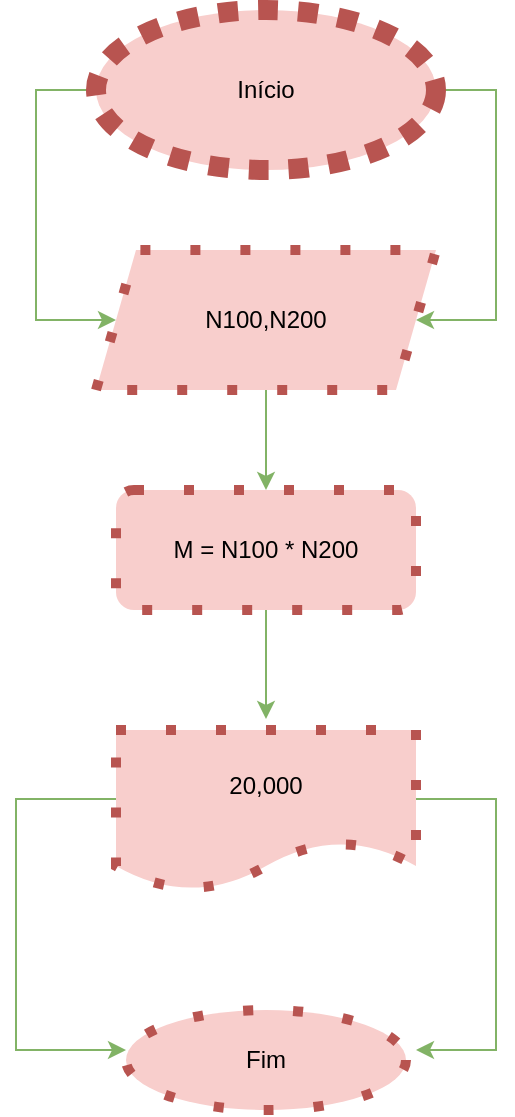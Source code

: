<mxfile version="14.4.3" type="device" pages="3"><diagram id="WD6ExK_qeLQvid88opqE" name="Multiplicação"><mxGraphModel dx="852" dy="494" grid="1" gridSize="10" guides="1" tooltips="1" connect="1" arrows="1" fold="1" page="1" pageScale="1" pageWidth="827" pageHeight="1169" math="0" shadow="0"><root><mxCell id="0"/><mxCell id="1" parent="0"/><mxCell id="Z71S1qSXHM8fUfga2Xhj-5" style="edgeStyle=orthogonalEdgeStyle;rounded=0;orthogonalLoop=1;jettySize=auto;html=1;fillColor=#d5e8d4;strokeColor=#82b366;" parent="1" source="Z71S1qSXHM8fUfga2Xhj-1" target="Z71S1qSXHM8fUfga2Xhj-6" edge="1"><mxGeometry relative="1" as="geometry"><mxPoint x="405" y="400" as="targetPoint"/><Array as="points"><mxPoint x="290" y="270"/><mxPoint x="290" y="385"/></Array></mxGeometry></mxCell><mxCell id="WXWMU3yi--025JNhiJab-1" style="edgeStyle=orthogonalEdgeStyle;rounded=0;orthogonalLoop=1;jettySize=auto;html=1;entryX=1;entryY=0.5;entryDx=0;entryDy=0;fillColor=#d5e8d4;strokeColor=#82b366;" parent="1" source="Z71S1qSXHM8fUfga2Xhj-1" target="Z71S1qSXHM8fUfga2Xhj-6" edge="1"><mxGeometry relative="1" as="geometry"><mxPoint x="600" y="390" as="targetPoint"/><Array as="points"><mxPoint x="520" y="270"/><mxPoint x="520" y="385"/></Array></mxGeometry></mxCell><mxCell id="Z71S1qSXHM8fUfga2Xhj-1" value="Início" style="ellipse;whiteSpace=wrap;html=1;fillColor=#f8cecc;strokeColor=#b85450;dashed=1;dashPattern=1 1;strokeWidth=10;" parent="1" vertex="1"><mxGeometry x="320" y="230" width="170" height="80" as="geometry"/></mxCell><mxCell id="Z71S1qSXHM8fUfga2Xhj-7" style="edgeStyle=orthogonalEdgeStyle;rounded=0;orthogonalLoop=1;jettySize=auto;html=1;exitX=0.5;exitY=1;exitDx=0;exitDy=0;fillColor=#d5e8d4;strokeColor=#82b366;" parent="1" source="Z71S1qSXHM8fUfga2Xhj-6" target="Z71S1qSXHM8fUfga2Xhj-8" edge="1"><mxGeometry relative="1" as="geometry"><mxPoint x="405" y="460" as="targetPoint"/></mxGeometry></mxCell><mxCell id="Z71S1qSXHM8fUfga2Xhj-6" value="N100,N200" style="shape=parallelogram;perimeter=parallelogramPerimeter;whiteSpace=wrap;html=1;fixedSize=1;fillColor=#f8cecc;strokeColor=#b85450;dashed=1;dashPattern=1 4;strokeWidth=5;" parent="1" vertex="1"><mxGeometry x="320" y="350" width="170" height="70" as="geometry"/></mxCell><mxCell id="Z71S1qSXHM8fUfga2Xhj-9" style="edgeStyle=orthogonalEdgeStyle;rounded=0;orthogonalLoop=1;jettySize=auto;html=1;fillColor=#d5e8d4;strokeColor=#82b366;" parent="1" source="Z71S1qSXHM8fUfga2Xhj-8" edge="1"><mxGeometry relative="1" as="geometry"><mxPoint x="405" y="584.5" as="targetPoint"/></mxGeometry></mxCell><mxCell id="Z71S1qSXHM8fUfga2Xhj-8" value="M = N100 * N200" style="rounded=1;whiteSpace=wrap;html=1;fillColor=#f8cecc;strokeColor=#b85450;dashed=1;dashPattern=1 4;strokeWidth=5;" parent="1" vertex="1"><mxGeometry x="330" y="470" width="150" height="60" as="geometry"/></mxCell><mxCell id="WXWMU3yi--025JNhiJab-3" style="edgeStyle=orthogonalEdgeStyle;rounded=0;orthogonalLoop=1;jettySize=auto;html=1;fillColor=#d5e8d4;strokeColor=#82b366;" parent="1" edge="1"><mxGeometry relative="1" as="geometry"><mxPoint x="335" y="750" as="targetPoint"/><mxPoint x="330" y="624.5" as="sourcePoint"/><Array as="points"><mxPoint x="280" y="625"/><mxPoint x="280" y="750"/></Array></mxGeometry></mxCell><mxCell id="WXWMU3yi--025JNhiJab-4" style="edgeStyle=orthogonalEdgeStyle;rounded=0;orthogonalLoop=1;jettySize=auto;html=1;fillColor=#d5e8d4;strokeColor=#82b366;" parent="1" edge="1"><mxGeometry relative="1" as="geometry"><mxPoint x="480" y="750" as="targetPoint"/><mxPoint x="480" y="624.5" as="sourcePoint"/><Array as="points"><mxPoint x="520" y="625"/><mxPoint x="520" y="750"/></Array></mxGeometry></mxCell><mxCell id="WXWMU3yi--025JNhiJab-5" value="20,000" style="shape=document;whiteSpace=wrap;html=1;boundedLbl=1;fillColor=#f8cecc;strokeColor=#b85450;dashed=1;dashPattern=1 4;strokeWidth=5;" parent="1" vertex="1"><mxGeometry x="330" y="590" width="150" height="80" as="geometry"/></mxCell><mxCell id="WXWMU3yi--025JNhiJab-6" value="Fim" style="ellipse;whiteSpace=wrap;html=1;dashed=1;dashPattern=1 4;strokeWidth=5;fillColor=#f8cecc;strokeColor=#b85450;" parent="1" vertex="1"><mxGeometry x="335" y="730" width="140" height="50" as="geometry"/></mxCell></root></mxGraphModel></diagram><diagram id="5CYkJ05kEWRUCGrfubSk" name="Divisão"><mxGraphModel dx="852" dy="494" grid="1" gridSize="10" guides="1" tooltips="1" connect="1" arrows="1" fold="1" page="1" pageScale="1" pageWidth="827" pageHeight="1169" math="0" shadow="0"><root><mxCell id="4XOa0MrRsTXv1BWoMb5z-0"/><mxCell id="4XOa0MrRsTXv1BWoMb5z-1" parent="4XOa0MrRsTXv1BWoMb5z-0"/><mxCell id="UxTdZVQ-PJJrOgt-qW2s-2" style="edgeStyle=orthogonalEdgeStyle;rounded=0;orthogonalLoop=1;jettySize=auto;html=1;entryX=0.5;entryY=0;entryDx=0;entryDy=0;fillColor=#e1d5e7;strokeColor=#9673a6;" edge="1" parent="4XOa0MrRsTXv1BWoMb5z-1" source="UxTdZVQ-PJJrOgt-qW2s-0" target="UxTdZVQ-PJJrOgt-qW2s-1"><mxGeometry relative="1" as="geometry"/></mxCell><mxCell id="UxTdZVQ-PJJrOgt-qW2s-0" value="Início" style="ellipse;whiteSpace=wrap;html=1;fillColor=#fff2cc;strokeColor=#d6b656;dashed=1;dashPattern=1 1;strokeWidth=6;" vertex="1" parent="4XOa0MrRsTXv1BWoMb5z-1"><mxGeometry x="340" y="20" width="120" height="50" as="geometry"/></mxCell><mxCell id="UxTdZVQ-PJJrOgt-qW2s-7" style="edgeStyle=orthogonalEdgeStyle;rounded=0;orthogonalLoop=1;jettySize=auto;html=1;entryX=0.5;entryY=0;entryDx=0;entryDy=0;fillColor=#e1d5e7;strokeColor=#9673a6;" edge="1" parent="4XOa0MrRsTXv1BWoMb5z-1" source="UxTdZVQ-PJJrOgt-qW2s-1" target="UxTdZVQ-PJJrOgt-qW2s-4"><mxGeometry relative="1" as="geometry"/></mxCell><mxCell id="UxTdZVQ-PJJrOgt-qW2s-1" value="N10 e N20" style="shape=parallelogram;perimeter=parallelogramPerimeter;whiteSpace=wrap;html=1;fixedSize=1;fillColor=#fff2cc;strokeColor=#d6b656;strokeWidth=6;" vertex="1" parent="4XOa0MrRsTXv1BWoMb5z-1"><mxGeometry x="340" y="130" width="120" height="50" as="geometry"/></mxCell><mxCell id="vtRtz96NME9tAzciu5ND-0" style="edgeStyle=orthogonalEdgeStyle;rounded=0;orthogonalLoop=1;jettySize=auto;html=1;entryX=0.5;entryY=0;entryDx=0;entryDy=0;fillColor=#e1d5e7;strokeColor=#9673a6;" edge="1" parent="4XOa0MrRsTXv1BWoMb5z-1" source="UxTdZVQ-PJJrOgt-qW2s-4" target="YeH5P4NRvmdNUihZetk9-0"><mxGeometry relative="1" as="geometry"/></mxCell><mxCell id="UxTdZVQ-PJJrOgt-qW2s-4" value="N20 = 0?" style="rhombus;whiteSpace=wrap;html=1;fillColor=#fff2cc;strokeColor=#d6b656;strokeWidth=6;" vertex="1" parent="4XOa0MrRsTXv1BWoMb5z-1"><mxGeometry x="335" y="240" width="130" height="60" as="geometry"/></mxCell><mxCell id="YeH5P4NRvmdNUihZetk9-3" style="edgeStyle=orthogonalEdgeStyle;rounded=0;orthogonalLoop=1;jettySize=auto;html=1;entryX=0.5;entryY=0;entryDx=0;entryDy=0;fillColor=#e1d5e7;strokeColor=#9673a6;" edge="1" parent="4XOa0MrRsTXv1BWoMb5z-1" source="YeH5P4NRvmdNUihZetk9-0" target="YeH5P4NRvmdNUihZetk9-2"><mxGeometry relative="1" as="geometry"/></mxCell><mxCell id="YeH5P4NRvmdNUihZetk9-0" value="M = N10 / N20" style="rounded=1;whiteSpace=wrap;html=1;fillColor=#fff2cc;strokeColor=#d6b656;strokeWidth=6;" vertex="1" parent="4XOa0MrRsTXv1BWoMb5z-1"><mxGeometry x="340" y="360" width="120" height="60" as="geometry"/></mxCell><mxCell id="YeH5P4NRvmdNUihZetk9-4" style="edgeStyle=orthogonalEdgeStyle;rounded=0;orthogonalLoop=1;jettySize=auto;html=1;fillColor=#e1d5e7;strokeColor=#9673a6;" edge="1" parent="4XOa0MrRsTXv1BWoMb5z-1" source="YeH5P4NRvmdNUihZetk9-2" target="YeH5P4NRvmdNUihZetk9-5"><mxGeometry relative="1" as="geometry"><mxPoint x="400" y="630" as="targetPoint"/></mxGeometry></mxCell><mxCell id="YeH5P4NRvmdNUihZetk9-2" value="0,5" style="shape=document;whiteSpace=wrap;html=1;boundedLbl=1;fillColor=#fff2cc;strokeColor=#d6b656;strokeWidth=6;" vertex="1" parent="4XOa0MrRsTXv1BWoMb5z-1"><mxGeometry x="340" y="480" width="120" height="70" as="geometry"/></mxCell><mxCell id="YeH5P4NRvmdNUihZetk9-5" value="Fim" style="ellipse;whiteSpace=wrap;html=1;fillColor=#fff2cc;strokeColor=#d6b656;dashed=1;dashPattern=1 2;strokeWidth=6;" vertex="1" parent="4XOa0MrRsTXv1BWoMb5z-1"><mxGeometry x="340" y="620" width="120" height="50" as="geometry"/></mxCell><mxCell id="YeH5P4NRvmdNUihZetk9-7" value="" style="endArrow=classic;html=1;fillColor=#e1d5e7;strokeColor=#9673a6;" edge="1" parent="4XOa0MrRsTXv1BWoMb5z-1"><mxGeometry width="50" height="50" relative="1" as="geometry"><mxPoint x="335" y="270" as="sourcePoint"/><mxPoint x="330" y="640" as="targetPoint"/><Array as="points"><mxPoint x="250" y="280"/><mxPoint x="250" y="350"/><mxPoint x="250" y="410"/><mxPoint x="250" y="550"/></Array></mxGeometry></mxCell><mxCell id="YeH5P4NRvmdNUihZetk9-8" value="" style="endArrow=classic;html=1;exitX=1;exitY=0.5;exitDx=0;exitDy=0;fillColor=#e1d5e7;strokeColor=#9673a6;" edge="1" parent="4XOa0MrRsTXv1BWoMb5z-1" source="UxTdZVQ-PJJrOgt-qW2s-4"><mxGeometry width="50" height="50" relative="1" as="geometry"><mxPoint x="470" y="268" as="sourcePoint"/><mxPoint x="465" y="640" as="targetPoint"/><Array as="points"><mxPoint x="540" y="280"/><mxPoint x="540" y="490"/><mxPoint x="540" y="520"/><mxPoint x="540" y="550"/></Array></mxGeometry></mxCell></root></mxGraphModel></diagram><diagram name="Média Aritmética" id="cwOy82zRWewFWeS44CtH"><mxGraphModel dx="852" dy="494" grid="1" gridSize="10" guides="1" tooltips="1" connect="1" arrows="1" fold="1" page="1" pageScale="1" pageWidth="827" pageHeight="1169" math="0" shadow="0"><root><mxCell id="qIMx77XA_2RROBUdRHOk-0"/><mxCell id="qIMx77XA_2RROBUdRHOk-1" parent="qIMx77XA_2RROBUdRHOk-0"/><mxCell id="qIMx77XA_2RROBUdRHOk-2" style="edgeStyle=orthogonalEdgeStyle;rounded=0;orthogonalLoop=1;jettySize=auto;html=1;fillColor=#ffe6cc;strokeColor=#d79b00;" edge="1" parent="qIMx77XA_2RROBUdRHOk-1" source="qIMx77XA_2RROBUdRHOk-4" target="qIMx77XA_2RROBUdRHOk-6"><mxGeometry relative="1" as="geometry"><mxPoint x="405" y="400" as="targetPoint"/><Array as="points"><mxPoint x="290" y="270"/><mxPoint x="290" y="385"/></Array></mxGeometry></mxCell><mxCell id="qIMx77XA_2RROBUdRHOk-3" style="edgeStyle=orthogonalEdgeStyle;rounded=0;orthogonalLoop=1;jettySize=auto;html=1;entryX=1;entryY=0.5;entryDx=0;entryDy=0;fillColor=#ffe6cc;strokeColor=#d79b00;" edge="1" parent="qIMx77XA_2RROBUdRHOk-1" source="qIMx77XA_2RROBUdRHOk-4" target="qIMx77XA_2RROBUdRHOk-6"><mxGeometry relative="1" as="geometry"><mxPoint x="600" y="390" as="targetPoint"/><Array as="points"><mxPoint x="520" y="270"/><mxPoint x="520" y="385"/></Array></mxGeometry></mxCell><mxCell id="qIMx77XA_2RROBUdRHOk-4" value="Início" style="ellipse;whiteSpace=wrap;html=1;fillColor=#dae8fc;strokeColor=#6c8ebf;dashed=1;dashPattern=1 1;strokeWidth=10;" vertex="1" parent="qIMx77XA_2RROBUdRHOk-1"><mxGeometry x="320" y="230" width="170" height="80" as="geometry"/></mxCell><mxCell id="qIMx77XA_2RROBUdRHOk-5" style="edgeStyle=orthogonalEdgeStyle;rounded=0;orthogonalLoop=1;jettySize=auto;html=1;exitX=0.5;exitY=1;exitDx=0;exitDy=0;fillColor=#ffe6cc;strokeColor=#d79b00;" edge="1" parent="qIMx77XA_2RROBUdRHOk-1" source="qIMx77XA_2RROBUdRHOk-6" target="qIMx77XA_2RROBUdRHOk-8"><mxGeometry relative="1" as="geometry"><mxPoint x="405" y="460" as="targetPoint"/></mxGeometry></mxCell><mxCell id="qIMx77XA_2RROBUdRHOk-6" value="N10,N9,N8" style="shape=parallelogram;perimeter=parallelogramPerimeter;whiteSpace=wrap;html=1;fixedSize=1;fillColor=#dae8fc;strokeColor=#6c8ebf;dashed=1;dashPattern=1 4;strokeWidth=5;" vertex="1" parent="qIMx77XA_2RROBUdRHOk-1"><mxGeometry x="320" y="350" width="170" height="70" as="geometry"/></mxCell><mxCell id="qIMx77XA_2RROBUdRHOk-7" style="edgeStyle=orthogonalEdgeStyle;rounded=0;orthogonalLoop=1;jettySize=auto;html=1;fillColor=#ffe6cc;strokeColor=#d79b00;" edge="1" parent="qIMx77XA_2RROBUdRHOk-1" source="qIMx77XA_2RROBUdRHOk-8"><mxGeometry relative="1" as="geometry"><mxPoint x="405" y="584.5" as="targetPoint"/></mxGeometry></mxCell><mxCell id="qIMx77XA_2RROBUdRHOk-8" value="M = (N10 + N9 + N8) / 3" style="rounded=1;whiteSpace=wrap;html=1;fillColor=#dae8fc;strokeColor=#6c8ebf;dashed=1;dashPattern=1 4;strokeWidth=5;" vertex="1" parent="qIMx77XA_2RROBUdRHOk-1"><mxGeometry x="330" y="470" width="150" height="60" as="geometry"/></mxCell><mxCell id="qIMx77XA_2RROBUdRHOk-9" style="edgeStyle=orthogonalEdgeStyle;rounded=0;orthogonalLoop=1;jettySize=auto;html=1;fillColor=#ffe6cc;strokeColor=#d79b00;" edge="1" parent="qIMx77XA_2RROBUdRHOk-1"><mxGeometry relative="1" as="geometry"><mxPoint x="335" y="750" as="targetPoint"/><mxPoint x="330" y="624.5" as="sourcePoint"/><Array as="points"><mxPoint x="280" y="625"/><mxPoint x="280" y="750"/></Array></mxGeometry></mxCell><mxCell id="qIMx77XA_2RROBUdRHOk-10" style="edgeStyle=orthogonalEdgeStyle;rounded=0;orthogonalLoop=1;jettySize=auto;html=1;fillColor=#ffe6cc;strokeColor=#d79b00;" edge="1" parent="qIMx77XA_2RROBUdRHOk-1"><mxGeometry relative="1" as="geometry"><mxPoint x="480" y="750" as="targetPoint"/><mxPoint x="480" y="624.5" as="sourcePoint"/><Array as="points"><mxPoint x="520" y="625"/><mxPoint x="520" y="750"/></Array></mxGeometry></mxCell><mxCell id="qIMx77XA_2RROBUdRHOk-11" value="21,6" style="shape=document;whiteSpace=wrap;html=1;boundedLbl=1;fillColor=#dae8fc;strokeColor=#6c8ebf;dashed=1;dashPattern=1 4;strokeWidth=5;" vertex="1" parent="qIMx77XA_2RROBUdRHOk-1"><mxGeometry x="330" y="590" width="150" height="80" as="geometry"/></mxCell><mxCell id="qIMx77XA_2RROBUdRHOk-12" value="Fim" style="ellipse;whiteSpace=wrap;html=1;dashed=1;dashPattern=1 4;strokeWidth=5;fillColor=#dae8fc;strokeColor=#6c8ebf;" vertex="1" parent="qIMx77XA_2RROBUdRHOk-1"><mxGeometry x="335" y="730" width="140" height="50" as="geometry"/></mxCell></root></mxGraphModel></diagram></mxfile>